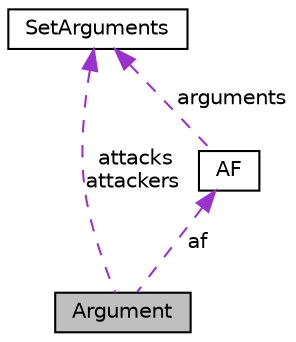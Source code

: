 digraph "Argument"
{
  edge [fontname="Helvetica",fontsize="10",labelfontname="Helvetica",labelfontsize="10"];
  node [fontname="Helvetica",fontsize="10",shape=record];
  Node1 [label="Argument",height=0.2,width=0.4,color="black", fillcolor="grey75", style="filled" fontcolor="black"];
  Node2 -> Node1 [dir="back",color="darkorchid3",fontsize="10",style="dashed",label=" af" ,fontname="Helvetica"];
  Node2 [label="AF",height=0.2,width=0.4,color="black", fillcolor="white", style="filled",URL="$classAF.html",tooltip="Class encompassing an Argumentation Framework. "];
  Node3 -> Node2 [dir="back",color="darkorchid3",fontsize="10",style="dashed",label=" arguments" ,fontname="Helvetica"];
  Node3 [label="SetArguments",height=0.2,width=0.4,color="black", fillcolor="white", style="filled",URL="$classSetArguments.html",tooltip="Class encompassing a set of arguments. "];
  Node3 -> Node1 [dir="back",color="darkorchid3",fontsize="10",style="dashed",label=" attacks\nattackers" ,fontname="Helvetica"];
}

